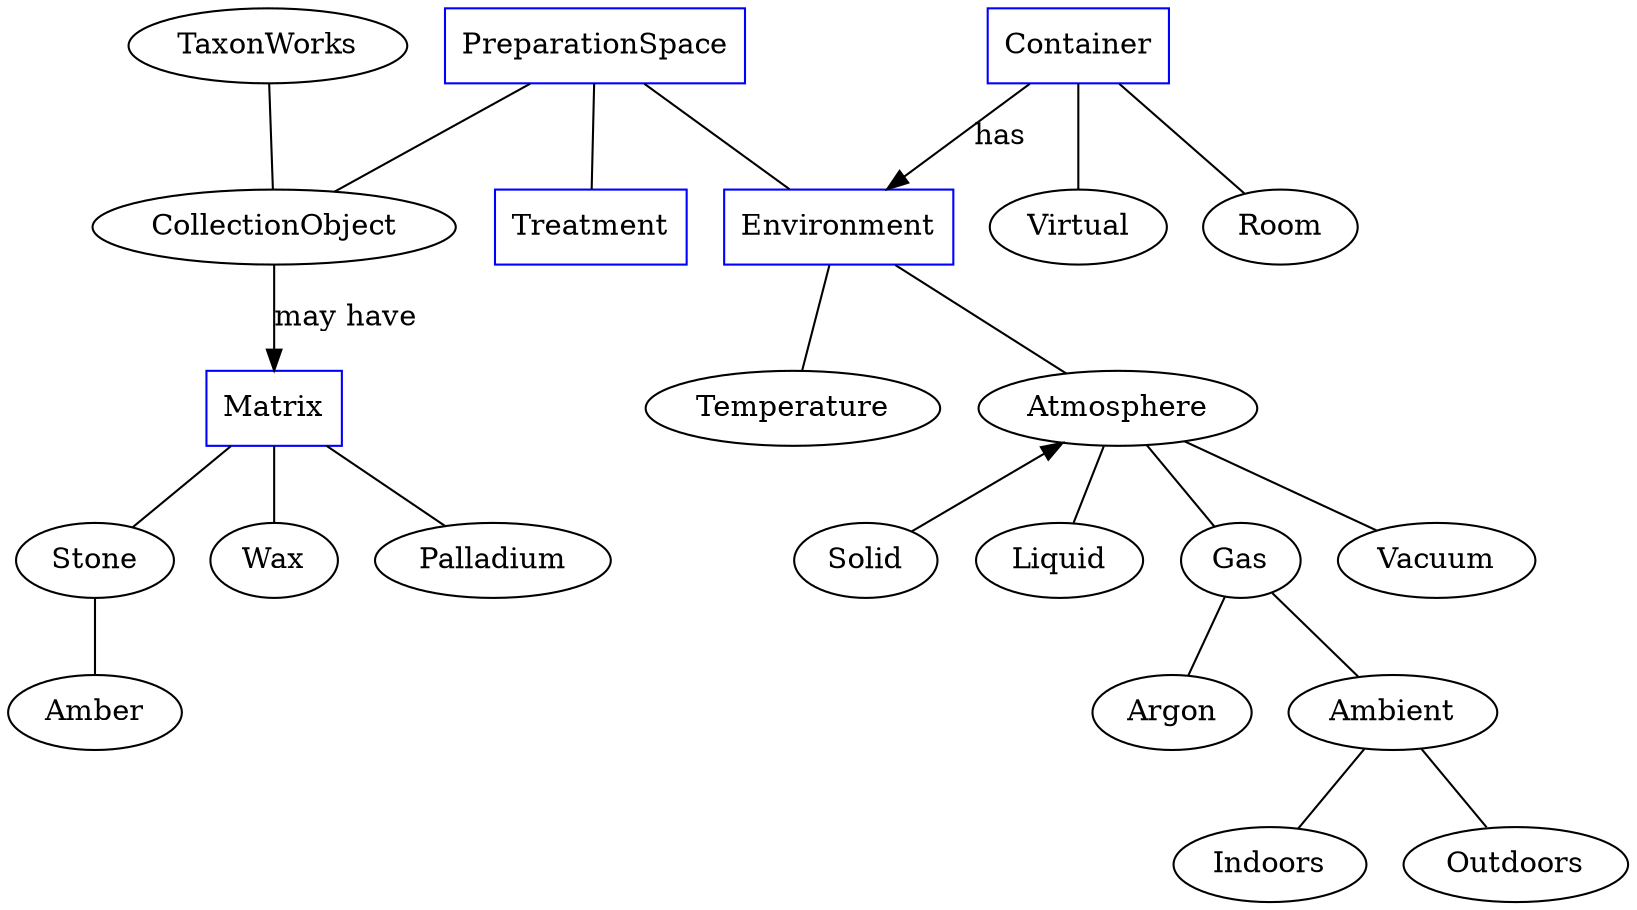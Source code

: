# Brainstorming "Preparation" 
#
# Observations:
# * 1 - Matrix should be used as inward out, and environment should be outward in. 
# * 2 - Matrix is a un-detachable property of the CollectionObject, i.e. if you move the Matrix, you always move the CollectionObject
# * 3 - Matrix is geological, but also things like Palladium, Wax block, etc.
# * 4 - Environment is a property of the container.
# * 5 - Only Matrix is an attribute of the *current* physical state of the CollectionObject.  All other attributes should be tied to Thins that are *not* the collection object
# * 5 - Given 2, we should favour outward-in approaches for environment (CollectionObject in some Container has_some Environment)
# * 4 - There is a history of operations that change the physical nature of the CollectionObject, these should be captured in a Protocol (Treatment being a subclass of sorts in TW). Nothing about the CollectionObject's *current* physical nature should be stored as metadata in the Protocol.  For example, if the Protocol ends with the CollectionObject having some physical property then that physical property should be "duplicated" as a property of the _present_ CollectionObject?!
#
#
graph  {
# Concepts
  TaxonWorks
  CollectionObject 

subgraph concepts {
  node [shape=rectangle color=blue]

  PreparationSpace

  # Treatment
  # The treatment is the process of physically altering the specimen _by a curator_ prior to the CollectionObjects current physical state.
  # Current proxy: Protocol.
  # Target implementation: Protocol, ProtocolSteps
  Treatment

  # Container
  # A physical (with one exception) that "localized" collection objects.  "Localizes": if you find the container, the probability of finding the specimen increases. Containers nest if a) it is physically possible and b) by nesting the probability of finding the CollectionObject increases.
  # Current proxy: Container, see https://rdoc.taxonworks.org/Container.html
  # Target implementation: Container (ontology)
  Container

  # Proximity
  # Proximity is temporary attribute to indicate the difference between "Bulk" and non-bulk assertions
  # Current proxy: Preparation type label
  # Target implementation: inferred, not asserted by inspection of CollectionObject#total and Container
  # Proximity

  # Matrix 
  # The matrix is the immediate surrounding of the CollectionObject, what surrounds it.
  # Current proxy: Preparation type label
  # Target implementation: `matrix` attribute on PreparationSpace drawn from Matrix ontology/CVT
  Matrix

  # Environment 
  # The Environment is the sum of the attributes that describe the the space within, or encompassing the Container the CollectionObject is in.
  # Current proxy: Preparation type label.
  # Target implementation: `environment` attribute on PreparationSpace
  Environment
}

# Preparation space
TaxonWorks -- CollectionObject
PreparationSpace -- CollectionObject 
PreparationSpace -- Treatment
PreparationSpace -- Environment 
Container -- Environment [label="has" dir="forward"] 
CollectionObject -- Matrix [label="may have" dir="forward"]

subgraph containers {
  Virtual [URL="https://rdoc.taxonworks.org/Container/Virtual.html"]
  Container --  Virtual
  Container -- Room
}

subgraph matrix {
  Amber
  Stone
  Wax
  Palladium

  Matrix -- Wax
  Matrix -- Stone
  Stone -- Amber
  Matrix -- Palladium
}

subgraph environments {
  # Concepts
  Temperature
  Atmosphere
  Solid
  Liquid
  Gas 
  Vacuum

  Environment -- Temperature
  Environment -- Atmosphere

  Atmosphere -- Solid [dir="back"]
  Atmosphere -- Liquid
  Atmosphere -- Gas
  Atmosphere -- Vacuum

  Gas -- Argon
  Gas -- Ambient

  Ambient -- Indoors
  Ambient -- Outdoors
}


}


